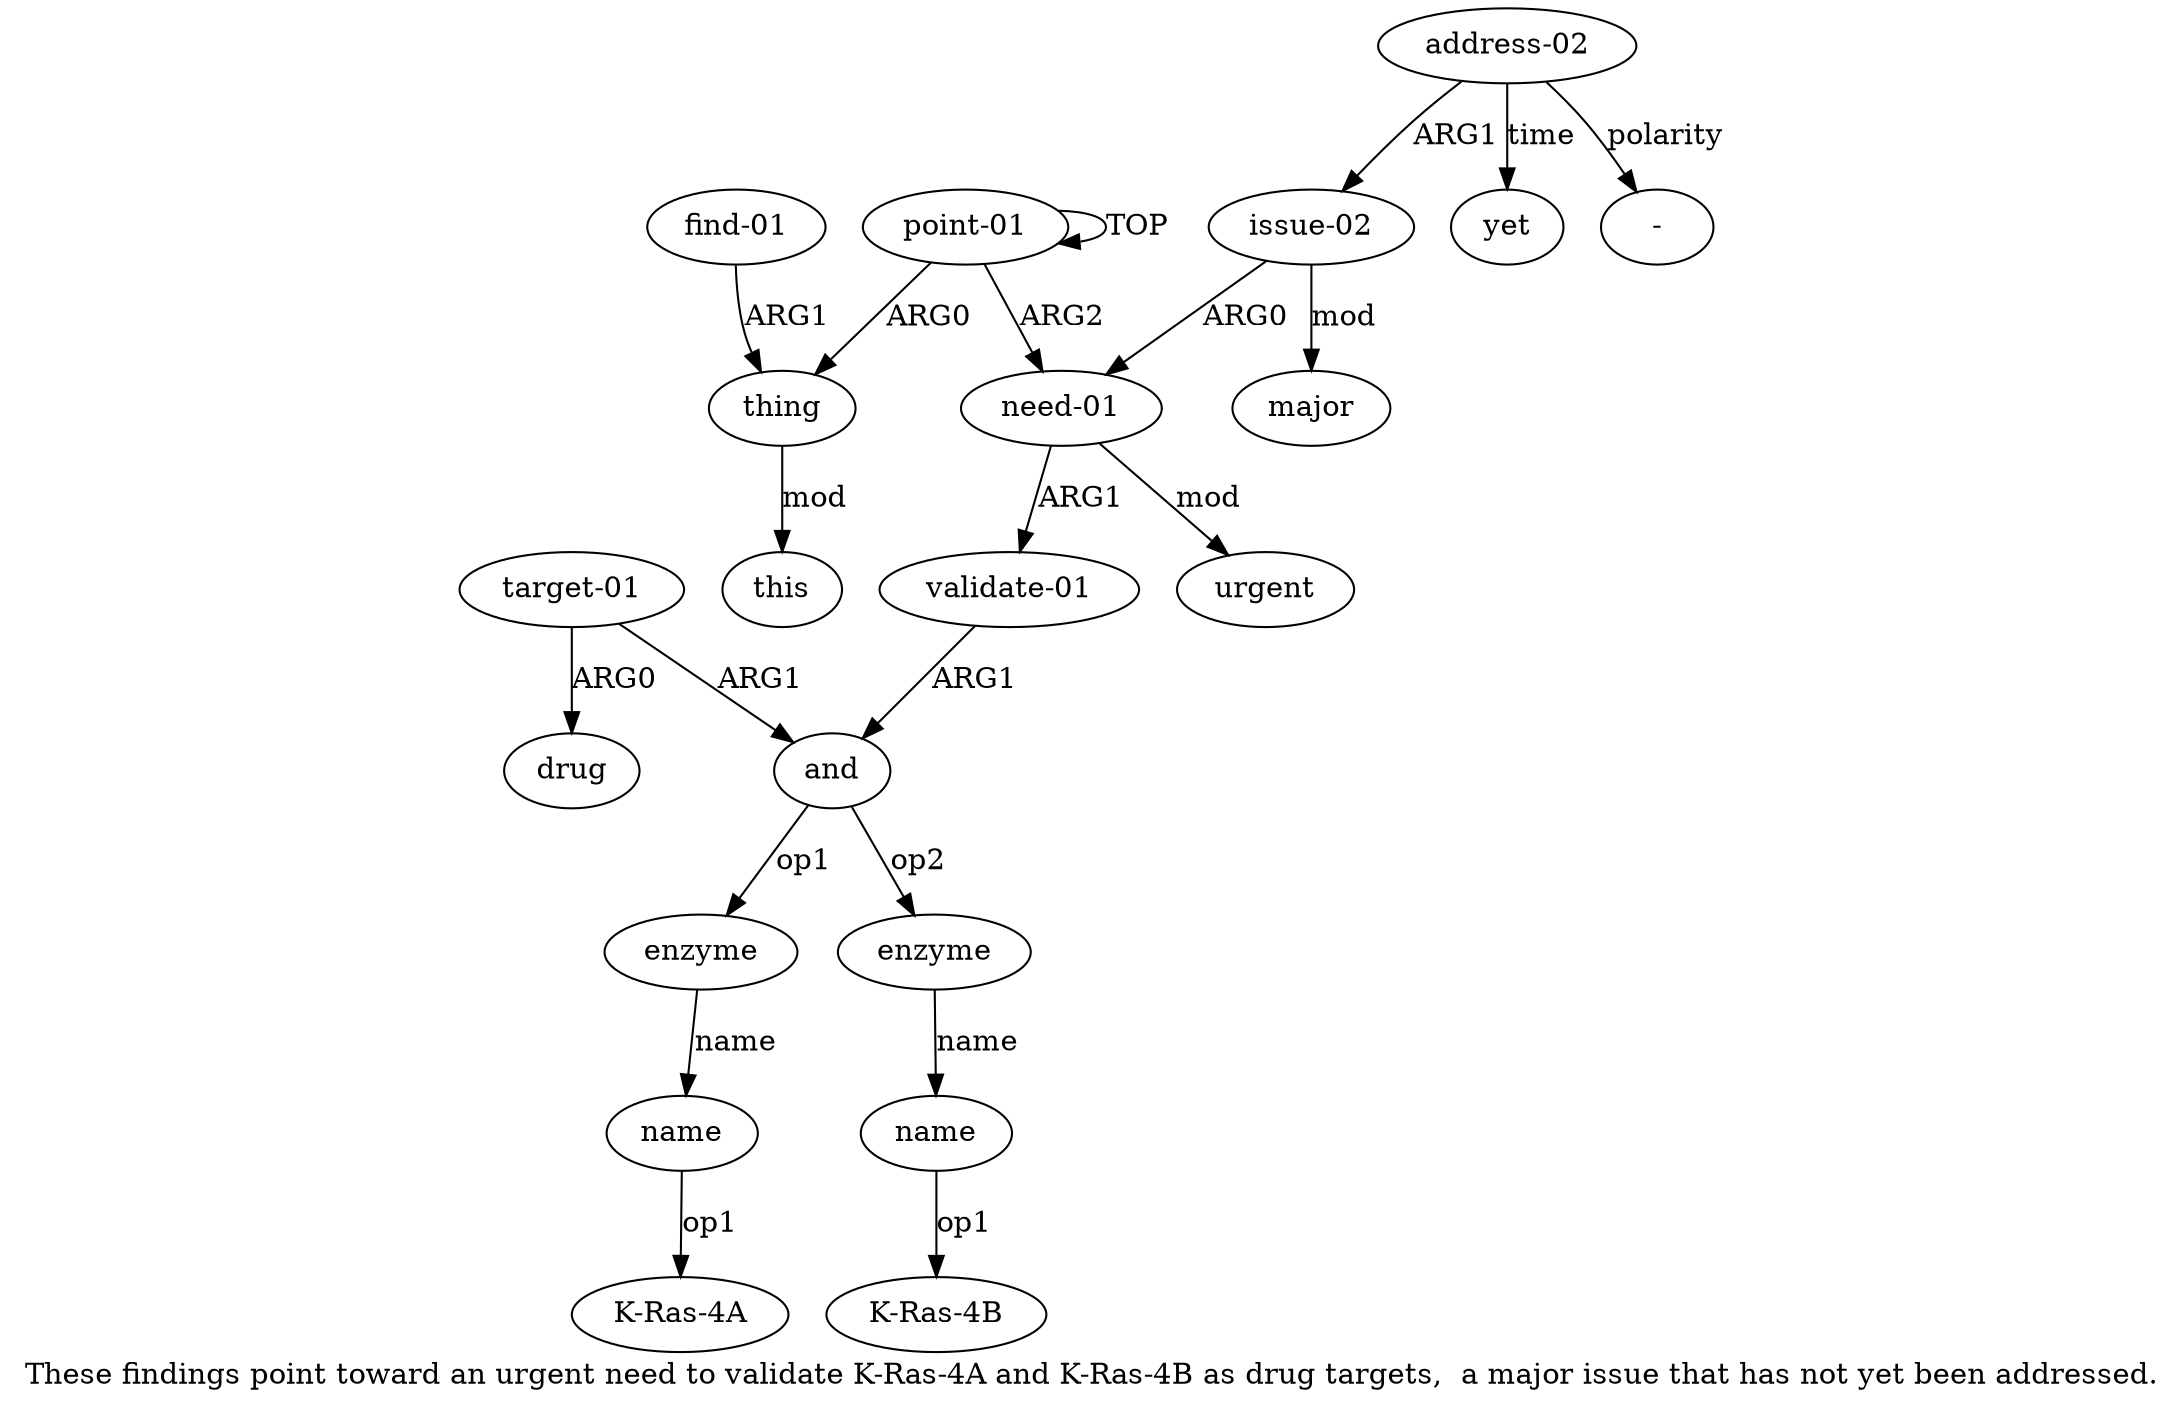 digraph  {
	graph [label="These findings point toward an urgent need to validate K-Ras-4A and K-Ras-4B as drug targets,  a major issue that has not yet been \
addressed."];
	node [label="\N"];
	a15	 [color=black,
		gold_ind=15,
		gold_label=major,
		label=major,
		test_ind=15,
		test_label=major];
	a14	 [color=black,
		gold_ind=14,
		gold_label="issue-02",
		label="issue-02",
		test_ind=14,
		test_label="issue-02"];
	a14 -> a15 [key=0,
	color=black,
	gold_label=mod,
	label=mod,
	test_label=mod];
a4 [color=black,
	gold_ind=4,
	gold_label="need-01",
	label="need-01",
	test_ind=4,
	test_label="need-01"];
a14 -> a4 [key=0,
color=black,
gold_label=ARG0,
label=ARG0,
test_label=ARG0];
a17 [color=black,
gold_ind=17,
gold_label=yet,
label=yet,
test_ind=17,
test_label=yet];
a16 [color=black,
gold_ind=16,
gold_label="address-02",
label="address-02",
test_ind=16,
test_label="address-02"];
a16 -> a14 [key=0,
color=black,
gold_label=ARG1,
label=ARG1,
test_label=ARG1];
a16 -> a17 [key=0,
color=black,
gold_label=time,
label=time,
test_label=time];
"a16 -" [color=black,
gold_ind=-1,
gold_label="-",
label="-",
test_ind=-1,
test_label="-"];
a16 -> "a16 -" [key=0,
color=black,
gold_label=polarity,
label=polarity,
test_label=polarity];
a11 [color=black,
gold_ind=11,
gold_label="target-01",
label="target-01",
test_ind=11,
test_label="target-01"];
a12 [color=black,
gold_ind=12,
gold_label=drug,
label=drug,
test_ind=12,
test_label=drug];
a11 -> a12 [key=0,
color=black,
gold_label=ARG0,
label=ARG0,
test_label=ARG0];
a6 [color=black,
gold_ind=6,
gold_label=and,
label=and,
test_ind=6,
test_label=and];
a11 -> a6 [key=0,
color=black,
gold_label=ARG1,
label=ARG1,
test_label=ARG1];
a10 [color=black,
gold_ind=10,
gold_label=name,
label=name,
test_ind=10,
test_label=name];
"a10 K-Ras-4B" [color=black,
gold_ind=-1,
gold_label="K-Ras-4B",
label="K-Ras-4B",
test_ind=-1,
test_label="K-Ras-4B"];
a10 -> "a10 K-Ras-4B" [key=0,
color=black,
gold_label=op1,
label=op1,
test_label=op1];
a13 [color=black,
gold_ind=13,
gold_label=urgent,
label=urgent,
test_ind=13,
test_label=urgent];
"a8 K-Ras-4A" [color=black,
gold_ind=-1,
gold_label="K-Ras-4A",
label="K-Ras-4A",
test_ind=-1,
test_label="K-Ras-4A"];
a1 [color=black,
gold_ind=1,
gold_label=thing,
label=thing,
test_ind=1,
test_label=thing];
a3 [color=black,
gold_ind=3,
gold_label=this,
label=this,
test_ind=3,
test_label=this];
a1 -> a3 [key=0,
color=black,
gold_label=mod,
label=mod,
test_label=mod];
a0 [color=black,
gold_ind=0,
gold_label="point-01",
label="point-01",
test_ind=0,
test_label="point-01"];
a0 -> a1 [key=0,
color=black,
gold_label=ARG0,
label=ARG0,
test_label=ARG0];
a0 -> a0 [key=0,
color=black,
gold_label=TOP,
label=TOP,
test_label=TOP];
a0 -> a4 [key=0,
color=black,
gold_label=ARG2,
label=ARG2,
test_label=ARG2];
a2 [color=black,
gold_ind=2,
gold_label="find-01",
label="find-01",
test_ind=2,
test_label="find-01"];
a2 -> a1 [key=0,
color=black,
gold_label=ARG1,
label=ARG1,
test_label=ARG1];
a5 [color=black,
gold_ind=5,
gold_label="validate-01",
label="validate-01",
test_ind=5,
test_label="validate-01"];
a5 -> a6 [key=0,
color=black,
gold_label=ARG1,
label=ARG1,
test_label=ARG1];
a4 -> a13 [key=0,
color=black,
gold_label=mod,
label=mod,
test_label=mod];
a4 -> a5 [key=0,
color=black,
gold_label=ARG1,
label=ARG1,
test_label=ARG1];
a7 [color=black,
gold_ind=7,
gold_label=enzyme,
label=enzyme,
test_ind=7,
test_label=enzyme];
a8 [color=black,
gold_ind=8,
gold_label=name,
label=name,
test_ind=8,
test_label=name];
a7 -> a8 [key=0,
color=black,
gold_label=name,
label=name,
test_label=name];
a6 -> a7 [key=0,
color=black,
gold_label=op1,
label=op1,
test_label=op1];
a9 [color=black,
gold_ind=9,
gold_label=enzyme,
label=enzyme,
test_ind=9,
test_label=enzyme];
a6 -> a9 [key=0,
color=black,
gold_label=op2,
label=op2,
test_label=op2];
a9 -> a10 [key=0,
color=black,
gold_label=name,
label=name,
test_label=name];
a8 -> "a8 K-Ras-4A" [key=0,
color=black,
gold_label=op1,
label=op1,
test_label=op1];
}
